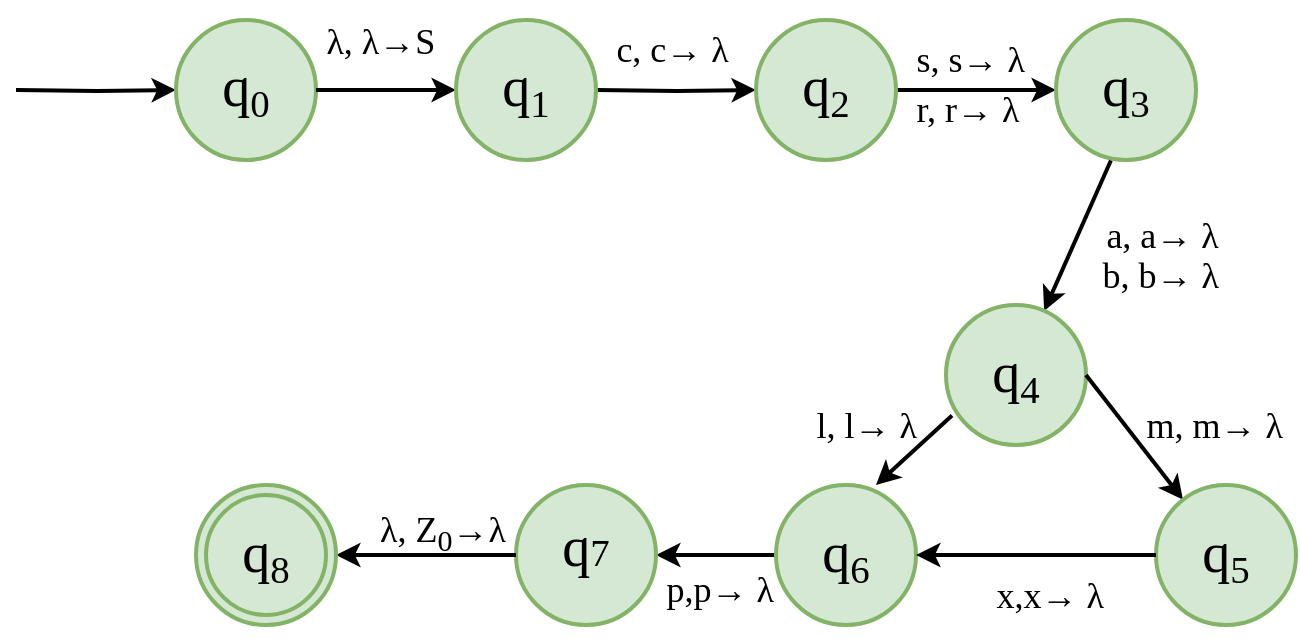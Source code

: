 <mxfile version="12.2.2" type="device" pages="1"><diagram id="hvs1y4pUVyAm8BAW_t4e" name="Page-1"><mxGraphModel dx="2130" dy="754" grid="1" gridSize="10" guides="1" tooltips="1" connect="1" arrows="1" fold="1" page="1" pageScale="1" pageWidth="850" pageHeight="1100" math="0" shadow="0"><root><mxCell id="0"/><mxCell id="1" parent="0"/><mxCell id="oVpwD2Tn2uz8O4HGYRbG-15" value="" style="edgeStyle=orthogonalEdgeStyle;rounded=0;orthogonalLoop=1;jettySize=auto;html=1;strokeWidth=2;" edge="1" parent="1" target="oVpwD2Tn2uz8O4HGYRbG-14"><mxGeometry relative="1" as="geometry"><mxPoint x="240.0" y="235" as="sourcePoint"/></mxGeometry></mxCell><mxCell id="oVpwD2Tn2uz8O4HGYRbG-23" value="" style="edgeStyle=orthogonalEdgeStyle;rounded=0;orthogonalLoop=1;jettySize=auto;html=1;strokeWidth=2;" edge="1" parent="1" source="oVpwD2Tn2uz8O4HGYRbG-14" target="oVpwD2Tn2uz8O4HGYRbG-22"><mxGeometry relative="1" as="geometry"/></mxCell><mxCell id="oVpwD2Tn2uz8O4HGYRbG-14" value="" style="ellipse;whiteSpace=wrap;html=1;aspect=fixed;strokeWidth=2;fillColor=#d5e8d4;strokeColor=#82b366;" vertex="1" parent="1"><mxGeometry x="320" y="200" width="70" height="70" as="geometry"/></mxCell><mxCell id="oVpwD2Tn2uz8O4HGYRbG-22" value="" style="ellipse;whiteSpace=wrap;html=1;aspect=fixed;strokeWidth=2;fillColor=#d5e8d4;strokeColor=#82b366;" vertex="1" parent="1"><mxGeometry x="470" y="200" width="70" height="70" as="geometry"/></mxCell><mxCell id="oVpwD2Tn2uz8O4HGYRbG-16" value="&lt;p&gt;&lt;span style=&quot;font-family: &amp;#34;georgia&amp;#34; ; font-size: 28px&quot;&gt;q&lt;/span&gt;&lt;span style=&quot;font-family: &amp;#34;georgia&amp;#34; ; font-size: 23.333px&quot;&gt;&lt;sub&gt;2&lt;/sub&gt;&lt;/span&gt;&lt;br&gt;&lt;/p&gt;" style="text;html=1;strokeColor=none;fillColor=none;align=center;verticalAlign=middle;whiteSpace=wrap;rounded=0;fontFamily=calibiri;" vertex="1" parent="1"><mxGeometry x="330" y="220" width="50" height="30" as="geometry"/></mxCell><mxCell id="oVpwD2Tn2uz8O4HGYRbG-24" value="&lt;p&gt;&lt;font face=&quot;Georgia&quot;&gt;&lt;span style=&quot;font-size: 28px&quot;&gt;q&lt;/span&gt;&lt;span style=&quot;font-size: 23.333px&quot;&gt;&lt;sub&gt;3&lt;/sub&gt;&lt;/span&gt;&lt;/font&gt;&lt;/p&gt;" style="text;html=1;strokeColor=none;fillColor=none;align=center;verticalAlign=middle;whiteSpace=wrap;rounded=0;fontFamily=calibiri;" vertex="1" parent="1"><mxGeometry x="480" y="220" width="50" height="30" as="geometry"/></mxCell><mxCell id="oVpwD2Tn2uz8O4HGYRbG-25" value="" style="rounded=0;orthogonalLoop=1;jettySize=auto;html=1;exitX=0.392;exitY=1.004;exitDx=0;exitDy=0;exitPerimeter=0;strokeWidth=2;" edge="1" parent="1" target="oVpwD2Tn2uz8O4HGYRbG-26" source="oVpwD2Tn2uz8O4HGYRbG-22"><mxGeometry relative="1" as="geometry"><mxPoint x="540" y="235" as="sourcePoint"/></mxGeometry></mxCell><mxCell id="oVpwD2Tn2uz8O4HGYRbG-75" style="edgeStyle=none;rounded=0;orthogonalLoop=1;jettySize=auto;html=1;entryX=0.714;entryY=0;entryDx=0;entryDy=0;entryPerimeter=0;exitX=0.043;exitY=0.79;exitDx=0;exitDy=0;exitPerimeter=0;strokeWidth=2;" edge="1" parent="1" source="oVpwD2Tn2uz8O4HGYRbG-26" target="oVpwD2Tn2uz8O4HGYRbG-36"><mxGeometry relative="1" as="geometry"><mxPoint x="338.172" y="377.349" as="sourcePoint"/></mxGeometry></mxCell><mxCell id="oVpwD2Tn2uz8O4HGYRbG-26" value="" style="ellipse;whiteSpace=wrap;html=1;aspect=fixed;strokeWidth=2;fillColor=#d5e8d4;strokeColor=#82b366;" vertex="1" parent="1"><mxGeometry x="415" y="342.5" width="70" height="70" as="geometry"/></mxCell><mxCell id="oVpwD2Tn2uz8O4HGYRbG-27" value="&lt;p&gt;&lt;font face=&quot;Georgia&quot;&gt;&lt;span style=&quot;font-size: 28px&quot;&gt;q&lt;/span&gt;&lt;span style=&quot;font-size: 23.333px&quot;&gt;&lt;sub&gt;4&lt;/sub&gt;&lt;/span&gt;&lt;/font&gt;&lt;/p&gt;" style="text;html=1;strokeColor=none;fillColor=none;align=center;verticalAlign=middle;whiteSpace=wrap;rounded=0;fontFamily=calibiri;" vertex="1" parent="1"><mxGeometry x="425" y="362.5" width="50" height="30" as="geometry"/></mxCell><mxCell id="oVpwD2Tn2uz8O4HGYRbG-28" value="" style="rounded=0;orthogonalLoop=1;jettySize=auto;html=1;exitX=1;exitY=0.5;exitDx=0;exitDy=0;strokeWidth=2;" edge="1" parent="1" target="oVpwD2Tn2uz8O4HGYRbG-29" source="oVpwD2Tn2uz8O4HGYRbG-26"><mxGeometry relative="1" as="geometry"><mxPoint x="552.5" y="317.5" as="sourcePoint"/></mxGeometry></mxCell><mxCell id="oVpwD2Tn2uz8O4HGYRbG-29" value="" style="ellipse;whiteSpace=wrap;html=1;aspect=fixed;strokeWidth=2;fillColor=#d5e8d4;strokeColor=#82b366;" vertex="1" parent="1"><mxGeometry x="520" y="432.5" width="70" height="70" as="geometry"/></mxCell><mxCell id="oVpwD2Tn2uz8O4HGYRbG-45" style="edgeStyle=none;rounded=0;orthogonalLoop=1;jettySize=auto;html=1;entryX=1;entryY=0.5;entryDx=0;entryDy=0;strokeWidth=2;" edge="1" parent="1" source="oVpwD2Tn2uz8O4HGYRbG-36" target="oVpwD2Tn2uz8O4HGYRbG-42"><mxGeometry relative="1" as="geometry"/></mxCell><mxCell id="oVpwD2Tn2uz8O4HGYRbG-36" value="" style="ellipse;whiteSpace=wrap;html=1;aspect=fixed;strokeWidth=2;fillColor=#d5e8d4;strokeColor=#82b366;" vertex="1" parent="1"><mxGeometry x="330" y="432.5" width="70" height="70" as="geometry"/></mxCell><mxCell id="oVpwD2Tn2uz8O4HGYRbG-30" value="&lt;p&gt;&lt;font face=&quot;Georgia&quot;&gt;&lt;span style=&quot;font-size: 28px&quot;&gt;q&lt;/span&gt;&lt;span style=&quot;font-size: 23.333px&quot;&gt;&lt;sub&gt;5&lt;/sub&gt;&lt;/span&gt;&lt;/font&gt;&lt;/p&gt;" style="text;html=1;strokeColor=none;fillColor=none;align=center;verticalAlign=middle;whiteSpace=wrap;rounded=0;fontFamily=calibiri;" vertex="1" parent="1"><mxGeometry x="530" y="452.5" width="50" height="30" as="geometry"/></mxCell><mxCell id="oVpwD2Tn2uz8O4HGYRbG-31" value="" style="edgeStyle=orthogonalEdgeStyle;rounded=0;orthogonalLoop=1;jettySize=auto;html=1;strokeWidth=2;" edge="1" parent="1" target="oVpwD2Tn2uz8O4HGYRbG-32"><mxGeometry relative="1" as="geometry"><mxPoint x="-50" y="235" as="sourcePoint"/></mxGeometry></mxCell><mxCell id="oVpwD2Tn2uz8O4HGYRbG-32" value="" style="ellipse;whiteSpace=wrap;html=1;aspect=fixed;strokeWidth=2;fillColor=#d5e8d4;strokeColor=#82b366;" vertex="1" parent="1"><mxGeometry x="30" y="200" width="70" height="70" as="geometry"/></mxCell><mxCell id="oVpwD2Tn2uz8O4HGYRbG-34" value="" style="edgeStyle=none;rounded=0;orthogonalLoop=1;jettySize=auto;html=1;strokeWidth=2;" edge="1" parent="1"><mxGeometry relative="1" as="geometry"><mxPoint x="100" y="235" as="sourcePoint"/><mxPoint x="170.0" y="235" as="targetPoint"/></mxGeometry></mxCell><mxCell id="oVpwD2Tn2uz8O4HGYRbG-33" value="&lt;p&gt;&lt;font face=&quot;Georgia&quot;&gt;&lt;span style=&quot;font-size: 28px&quot;&gt;q&lt;/span&gt;&lt;span style=&quot;font-size: 23.333px&quot;&gt;&lt;sub&gt;0&lt;/sub&gt;&lt;/span&gt;&lt;/font&gt;&lt;/p&gt;" style="text;html=1;strokeColor=none;fillColor=none;align=center;verticalAlign=middle;whiteSpace=wrap;rounded=0;fontFamily=calibiri;" vertex="1" parent="1"><mxGeometry x="40" y="220" width="50" height="30" as="geometry"/></mxCell><mxCell id="oVpwD2Tn2uz8O4HGYRbG-39" value="&lt;p&gt;&lt;font face=&quot;Georgia&quot;&gt;&lt;span style=&quot;font-size: 28px&quot;&gt;q&lt;/span&gt;&lt;span style=&quot;font-size: 23.333px&quot;&gt;&lt;sub&gt;6&lt;/sub&gt;&lt;/span&gt;&lt;/font&gt;&lt;/p&gt;" style="text;html=1;strokeColor=none;fillColor=none;align=center;verticalAlign=middle;whiteSpace=wrap;rounded=0;fontFamily=calibiri;" vertex="1" parent="1"><mxGeometry x="340" y="452.5" width="50" height="30" as="geometry"/></mxCell><mxCell id="oVpwD2Tn2uz8O4HGYRbG-42" value="" style="ellipse;whiteSpace=wrap;html=1;aspect=fixed;strokeWidth=2;fillColor=#d5e8d4;strokeColor=#82b366;" vertex="1" parent="1"><mxGeometry x="200" y="432.5" width="70" height="70" as="geometry"/></mxCell><mxCell id="oVpwD2Tn2uz8O4HGYRbG-43" value="&lt;p&gt;&lt;font face=&quot;Georgia&quot;&gt;&lt;span style=&quot;font-size: 28px&quot;&gt;q&lt;/span&gt;&lt;span style=&quot;font-size: 19.444px&quot;&gt;7&lt;/span&gt;&lt;/font&gt;&lt;/p&gt;" style="text;html=1;strokeColor=none;fillColor=none;align=center;verticalAlign=middle;whiteSpace=wrap;rounded=0;fontFamily=calibiri;" vertex="1" parent="1"><mxGeometry x="210" y="447.5" width="50" height="30" as="geometry"/></mxCell><mxCell id="oVpwD2Tn2uz8O4HGYRbG-44" value="" style="rounded=0;orthogonalLoop=1;jettySize=auto;html=1;exitX=0;exitY=0.5;exitDx=0;exitDy=0;strokeWidth=2;" edge="1" parent="1" source="oVpwD2Tn2uz8O4HGYRbG-42"><mxGeometry relative="1" as="geometry"><mxPoint x="187.5" y="532.5" as="sourcePoint"/><mxPoint x="110" y="467.5" as="targetPoint"/></mxGeometry></mxCell><mxCell id="oVpwD2Tn2uz8O4HGYRbG-50" value="" style="ellipse;whiteSpace=wrap;html=1;aspect=fixed;strokeWidth=2;fillColor=#d5e8d4;strokeColor=#82b366;" vertex="1" parent="1"><mxGeometry x="40" y="432.5" width="70" height="70" as="geometry"/></mxCell><mxCell id="oVpwD2Tn2uz8O4HGYRbG-51" value="&lt;p&gt;&lt;font face=&quot;Georgia&quot;&gt;&lt;span style=&quot;font-size: 28px&quot;&gt;q&lt;/span&gt;&lt;span style=&quot;font-size: 23.333px&quot;&gt;&lt;sub&gt;8&lt;/sub&gt;&lt;/span&gt;&lt;/font&gt;&lt;/p&gt;" style="text;html=1;strokeColor=none;fillColor=none;align=center;verticalAlign=middle;whiteSpace=wrap;rounded=0;fontFamily=calibiri;" vertex="1" parent="1"><mxGeometry x="50" y="452.5" width="50" height="30" as="geometry"/></mxCell><mxCell id="oVpwD2Tn2uz8O4HGYRbG-56" value="&lt;p class=&quot;MsoNormal&quot; style=&quot;margin-top: 6.0pt ; margin-right: 2.4pt ; margin-bottom: 0.1in ; margin-left: 2.4pt ; text-align: justify&quot;&gt;&lt;span style=&quot;font-size: 18px&quot;&gt;&lt;font face=&quot;Times New Roman&quot;&gt;λ, λ→S&lt;/font&gt;&lt;/span&gt;&lt;br&gt;&lt;/p&gt;" style="text;html=1;resizable=0;points=[];autosize=1;align=left;verticalAlign=top;spacingTop=-4;" vertex="1" parent="1"><mxGeometry x="100" y="190" width="80" height="30" as="geometry"/></mxCell><mxCell id="oVpwD2Tn2uz8O4HGYRbG-58" value="&lt;p class=&quot;MsoNormal&quot; style=&quot;margin-top: 6.0pt ; margin-right: 2.4pt ; margin-bottom: 0.1in ; margin-left: 2.4pt ; text-align: justify&quot;&gt;&lt;br&gt;&lt;/p&gt;" style="text;html=1;resizable=0;points=[];autosize=1;align=left;verticalAlign=top;spacingTop=-4;" vertex="1" parent="1"><mxGeometry x="390" y="190" width="20" height="30" as="geometry"/></mxCell><mxCell id="oVpwD2Tn2uz8O4HGYRbG-59" value="&lt;p class=&quot;MsoNormal&quot; style=&quot;margin-top: 6.0pt ; margin-right: 2.4pt ; margin-bottom: 0.1in ; margin-left: 2.4pt ; text-align: justify&quot;&gt;&lt;span style=&quot;color: rgba(0 , 0 , 0 , 0) ; font-family: &amp;#34;helvetica&amp;#34; , &amp;#34;arial&amp;#34; , sans-serif ; font-size: 0px&quot;&gt;%3CmxGraphModel%3E%3Croot%3E%3CmxCell%20id%3D%220%22%2F%3E%3CmxCell%20id%3D%221%22%20parent%3D%220%22%2F%3E%3CUserObject%20label%3D%22%26lt%3Bp%20class%3D%26quot%3BMsoNormal%26quot%3B%20style%3D%26quot%3Bmargin-top%3A%206.0pt%20%3B%20margin-right%3A%202.4pt%20%3B%20margin-bottom%3A%200.1in%20%3B%20margin-left%3A%202.4pt%20%3B%20text-align%3A%20justify%26quot%3B%26gt%3B%26lt%3Bfont%20style%3D%26quot%3Bfont-size%3A%2018px%26quot%3B%26gt%3B%26lt%3Bspan%20style%3D%26quot%3Bfont-family%3A%20%26amp%3B%2334%3Barial%26amp%3B%2334%3B%20%2C%20sans-serif%26quot%3B%26gt%3Bc%2Cc%26lt%3B%2Fspan%26gt%3B%26lt%3Bspan%20style%3D%26quot%3Bfont-family%3A%20%26amp%3B%2334%3Barial%26amp%3B%2334%3B%20%2C%20sans-serif%26quot%3B%26gt%3B%E2%86%92%26lt%3B%2Fspan%26gt%3B%26lt%3Bspan%20style%3D%26quot%3Bfont-family%3A%20%26amp%3B%2334%3Barial%26amp%3B%2334%3B%20%2C%20sans-serif%26quot%3B%26gt%3B%20%CE%BB%26lt%3B%2Fspan%26gt%3B%26lt%3B%2Ffont%26gt%3B%26lt%3Bspan%20style%3D%26quot%3Bfont-family%3A%20%26amp%3B%2334%3Barial%26amp%3B%2334%3B%20%2C%20sans-serif%26quot%3B%26gt%3B%26lt%3B%2Fspan%26gt%3B%26lt%3B%2Fp%26gt%3B%22%20id%3D%222%22%3E%3CmxCell%20style%3D%22text%3Bhtml%3D1%3B%22%20vertex%3D%221%22%20parent%3D%221%22%3E%3CmxGeometry%20x%3D%22240%22%20y%3D%22190%22%20width%3D%2270%22%20height%3D%2230%22%20as%3D%22geometry%22%2F%3E%3C%2FmxCell%3E%3C%2FUserObject%3E%3C%2Froot%3E%3C%2FmxGraphModel%3E&lt;/span&gt;&lt;br&gt;&lt;/p&gt;&lt;span style=&quot;color: rgba(0 , 0 , 0 , 0) ; font-family: &amp;#34;helvetica&amp;#34; , &amp;#34;arial&amp;#34; , sans-serif ; font-size: 0px&quot;&gt;%3CmxGraphModel%3E%3Croot%3E%3CmxCell%20id%3D%220%22%2F%3E%3CmxCell%20id%3D%221%22%20parent%3D%220%22%2F%3E%3CUserObject%20label%3D%22%26lt%3Bp%20class%3D%26quot%3BMsoNormal%26quot%3B%20style%3D%26quot%3Bmargin-top%3A%206.0pt%20%3B%20margin-right%3A%202.4pt%20%3B%20margin-bottom%3A%200.1in%20%3B%20margin-left%3A%202.4pt%20%3B%20text-align%3A%20justify%26quot%3B%26gt%3B%26lt%3Bfont%20style%3D%26quot%3Bfont-size%3A%2018px%26quot%3B%26gt%3B%26lt%3Bspan%20style%3D%26quot%3Bfont-family%3A%20%26amp%3B%2334%3Barial%26amp%3B%2334%3B%20%2C%20sans-serif%26quot%3B%26gt%3Bc%2Cc%26lt%3B%2Fspan%26gt%3B%26lt%3Bspan%20style%3D%26quot%3Bfont-family%3A%20%26amp%3B%2334%3Barial%26amp%3B%2334%3B%20%2C%20sans-serif%26quot%3B%26gt%3B%E2%86%92%26lt%3B%2Fspan%26gt%3B%26lt%3Bspan%20style%3D%26quot%3Bfont-family%3A%20%26amp%3B%2334%3Barial%26amp%3B%2334%3B%20%2C%20sans-serif%26quot%3B%26gt%3B%20%CE%BB%26lt%3B%2Fspan%26gt%3B%26lt%3B%2Ffont%26gt%3B%26lt%3Bspan%20style%3D%26quot%3Bfont-family%3A%20%26amp%3B%2334%3Barial%26amp%3B%2334%3B%20%2C%20sans-serif%26quot%3B%26gt%3B%26lt%3B%2Fspan%26gt%3B%26lt%3B%2Fp%26gt%3B%22%20id%3D%222%22%3E%3CmxCell%20style%3D%22text%3Bhtml%3D1%3B%22%20vertex%3D%221%22%20parent%3D%221%22%3E%3CmxGeometry%20x%3D%22240%22%20y%3D%22190%22%20width%3D%2270%22%20height%3D%2230%22%20as%3D%22geometry%22%2F%3E%3C%2FmxCell%3E%3C%2FUserObject%3E%3C%2Froot%3E%3C%2FmxGraphModel%3E&lt;/span&gt;" style="text;html=1;resizable=0;points=[];autosize=1;align=left;verticalAlign=top;spacingTop=-4;" vertex="1" parent="1"><mxGeometry x="540" y="190" width="20" height="60" as="geometry"/></mxCell><UserObject label="&lt;p class=&quot;MsoNormal&quot; style=&quot;margin-top: 6.0pt ; margin-right: 2.4pt ; margin-bottom: 0.1in ; margin-left: 2.4pt ; text-align: justify&quot;&gt;&lt;font style=&quot;font-size: 18px&quot; face=&quot;Times New Roman&quot;&gt;c, c→ λ&lt;/font&gt;&lt;span style=&quot;font-family: &amp;#34;arial&amp;#34; , sans-serif&quot;&gt;&lt;/span&gt;&lt;/p&gt;" id="oVpwD2Tn2uz8O4HGYRbG-64"><mxCell style="text;html=1;" vertex="1" parent="1"><mxGeometry x="245" y="190" width="70" height="30" as="geometry"/></mxCell></UserObject><UserObject label="&lt;p class=&quot;MsoNormal&quot; style=&quot;margin-top: 6.0pt ; margin-right: 2.4pt ; margin-bottom: 0.1in ; margin-left: 2.4pt ; text-align: justify&quot;&gt;&lt;font style=&quot;font-size: 18px&quot; face=&quot;Times New Roman&quot;&gt;s, s→ λ&lt;/font&gt;&lt;span style=&quot;font-family: &amp;#34;arial&amp;#34; , sans-serif&quot;&gt;&lt;/span&gt;&lt;/p&gt;" id="oVpwD2Tn2uz8O4HGYRbG-67"><mxCell style="text;html=1;" vertex="1" parent="1"><mxGeometry x="395" y="195" width="70" height="20" as="geometry"/></mxCell></UserObject><UserObject label="&lt;p class=&quot;MsoNormal&quot; style=&quot;margin-top: 6.0pt ; margin-right: 2.4pt ; margin-bottom: 0.1in ; margin-left: 2.4pt ; text-align: justify&quot;&gt;&lt;font style=&quot;font-size: 18px&quot; face=&quot;Times New Roman&quot;&gt;r, r→ λ&lt;/font&gt;&lt;span style=&quot;font-family: &amp;#34;arial&amp;#34; , sans-serif&quot;&gt;&lt;/span&gt;&lt;/p&gt;" id="oVpwD2Tn2uz8O4HGYRbG-68"><mxCell style="text;html=1;" vertex="1" parent="1"><mxGeometry x="395" y="220" width="70" height="30" as="geometry"/></mxCell></UserObject><UserObject label="&lt;p class=&quot;MsoNormal&quot; style=&quot;margin-top: 6.0pt ; margin-right: 2.4pt ; margin-bottom: 0.1in ; margin-left: 2.4pt ; text-align: justify&quot;&gt;&lt;font style=&quot;font-size: 18px&quot; face=&quot;Times New Roman&quot;&gt;a, a→ λ&lt;/font&gt;&lt;span style=&quot;font-family: &amp;#34;arial&amp;#34; , sans-serif&quot;&gt;&lt;/span&gt;&lt;/p&gt;" id="oVpwD2Tn2uz8O4HGYRbG-69"><mxCell style="text;html=1;" vertex="1" parent="1"><mxGeometry x="490" y="282.5" width="70" height="20" as="geometry"/></mxCell></UserObject><UserObject label="&lt;p class=&quot;MsoNormal&quot; style=&quot;margin-top: 6.0pt ; margin-right: 2.4pt ; margin-bottom: 0.1in ; margin-left: 2.4pt ; text-align: justify&quot;&gt;&lt;font style=&quot;font-size: 18px&quot; face=&quot;Times New Roman&quot;&gt;b, b→ λ&lt;/font&gt;&lt;span style=&quot;font-family: &amp;#34;arial&amp;#34; , sans-serif&quot;&gt;&lt;/span&gt;&lt;/p&gt;" id="oVpwD2Tn2uz8O4HGYRbG-70"><mxCell style="text;html=1;" vertex="1" parent="1"><mxGeometry x="487.5" y="302.5" width="70" height="30" as="geometry"/></mxCell></UserObject><mxCell id="oVpwD2Tn2uz8O4HGYRbG-72" style="edgeStyle=none;rounded=0;orthogonalLoop=1;jettySize=auto;html=1;exitX=0.5;exitY=1;exitDx=0;exitDy=0;" edge="1" parent="1" source="oVpwD2Tn2uz8O4HGYRbG-67" target="oVpwD2Tn2uz8O4HGYRbG-67"><mxGeometry relative="1" as="geometry"/></mxCell><UserObject label="&lt;p class=&quot;MsoNormal&quot; style=&quot;margin-top: 6.0pt ; margin-right: 2.4pt ; margin-bottom: 0.1in ; margin-left: 2.4pt ; text-align: justify&quot;&gt;&lt;font style=&quot;font-size: 18px&quot; face=&quot;Times New Roman&quot;&gt;m, m→ λ&lt;/font&gt;&lt;span style=&quot;font-family: &amp;#34;arial&amp;#34; , sans-serif&quot;&gt;&lt;/span&gt;&lt;/p&gt;" id="oVpwD2Tn2uz8O4HGYRbG-73"><mxCell style="text;html=1;" vertex="1" parent="1"><mxGeometry x="510" y="377.5" width="70" height="30" as="geometry"/></mxCell></UserObject><UserObject label="&lt;p class=&quot;MsoNormal&quot; style=&quot;margin-top: 6.0pt ; margin-right: 2.4pt ; margin-bottom: 0.1in ; margin-left: 2.4pt ; text-align: justify&quot;&gt;&lt;font style=&quot;font-size: 18px&quot; face=&quot;Times New Roman&quot;&gt;l, l→ λ&lt;/font&gt;&lt;span style=&quot;font-family: &amp;#34;arial&amp;#34; , sans-serif&quot;&gt;&lt;/span&gt;&lt;/p&gt;" id="oVpwD2Tn2uz8O4HGYRbG-76"><mxCell style="text;html=1;" vertex="1" parent="1"><mxGeometry x="345" y="377.5" width="70" height="30" as="geometry"/></mxCell></UserObject><UserObject label="&lt;p class=&quot;MsoNormal&quot; style=&quot;margin-top: 6.0pt ; margin-right: 2.4pt ; margin-bottom: 0.1in ; margin-left: 2.4pt ; text-align: justify&quot;&gt;&lt;font style=&quot;font-size: 18px&quot; face=&quot;Times New Roman&quot;&gt;p,p→ λ&lt;/font&gt;&lt;span style=&quot;font-family: &amp;#34;arial&amp;#34; , sans-serif&quot;&gt;&lt;/span&gt;&lt;/p&gt;" id="oVpwD2Tn2uz8O4HGYRbG-77"><mxCell style="text;html=1;" vertex="1" parent="1"><mxGeometry x="270" y="460" width="70" height="13" as="geometry"/></mxCell></UserObject><mxCell id="oVpwD2Tn2uz8O4HGYRbG-78" value="&lt;font style=&quot;font-size: 18px&quot; face=&quot;Times New Roman&quot;&gt;λ, Z&lt;sub&gt;0&lt;/sub&gt;→λ&lt;/font&gt;" style="text;html=1;" vertex="1" parent="1"><mxGeometry x="130" y="437.5" width="60" height="30" as="geometry"/></mxCell><mxCell id="oVpwD2Tn2uz8O4HGYRbG-80" value="" style="ellipse;whiteSpace=wrap;html=1;aspect=fixed;strokeWidth=2;fillColor=none;strokeColor=#82b366;" vertex="1" parent="1"><mxGeometry x="45" y="437.5" width="60" height="60" as="geometry"/></mxCell><mxCell id="oVpwD2Tn2uz8O4HGYRbG-84" value="" style="ellipse;whiteSpace=wrap;html=1;aspect=fixed;strokeWidth=2;fillColor=#d5e8d4;strokeColor=#82b366;" vertex="1" parent="1"><mxGeometry x="170" y="200" width="70" height="70" as="geometry"/></mxCell><mxCell id="oVpwD2Tn2uz8O4HGYRbG-85" value="&lt;p&gt;&lt;font face=&quot;Georgia&quot;&gt;&lt;span style=&quot;font-size: 28px&quot;&gt;q&lt;/span&gt;&lt;span style=&quot;font-size: 23.333px&quot;&gt;&lt;sub&gt;1&lt;/sub&gt;&lt;/span&gt;&lt;/font&gt;&lt;/p&gt;" style="text;html=1;strokeColor=none;fillColor=none;align=center;verticalAlign=middle;whiteSpace=wrap;rounded=0;fontFamily=calibiri;" vertex="1" parent="1"><mxGeometry x="180" y="220" width="50" height="30" as="geometry"/></mxCell><UserObject label="&lt;p class=&quot;MsoNormal&quot; style=&quot;margin-top: 6.0pt ; margin-right: 2.4pt ; margin-bottom: 0.1in ; margin-left: 2.4pt ; text-align: justify&quot;&gt;&lt;font style=&quot;font-size: 18px&quot; face=&quot;Times New Roman&quot;&gt;x,x→ λ&lt;/font&gt;&lt;span style=&quot;font-family: &amp;#34;arial&amp;#34; , sans-serif&quot;&gt;&lt;/span&gt;&lt;/p&gt;" id="oVpwD2Tn2uz8O4HGYRbG-74"><mxCell style="text;html=1;" vertex="1" parent="1"><mxGeometry x="435" y="462.5" width="70" height="30" as="geometry"/></mxCell></UserObject><mxCell id="oVpwD2Tn2uz8O4HGYRbG-89" value="" style="edgeStyle=none;rounded=0;orthogonalLoop=1;jettySize=auto;html=1;entryX=1;entryY=0.5;entryDx=0;entryDy=0;strokeWidth=2;" edge="1" parent="1" source="oVpwD2Tn2uz8O4HGYRbG-29" target="oVpwD2Tn2uz8O4HGYRbG-36"><mxGeometry relative="1" as="geometry"><mxPoint x="540.01" y="463.343" as="sourcePoint"/><mxPoint x="399.993" y="466.797" as="targetPoint"/></mxGeometry></mxCell></root></mxGraphModel></diagram></mxfile>